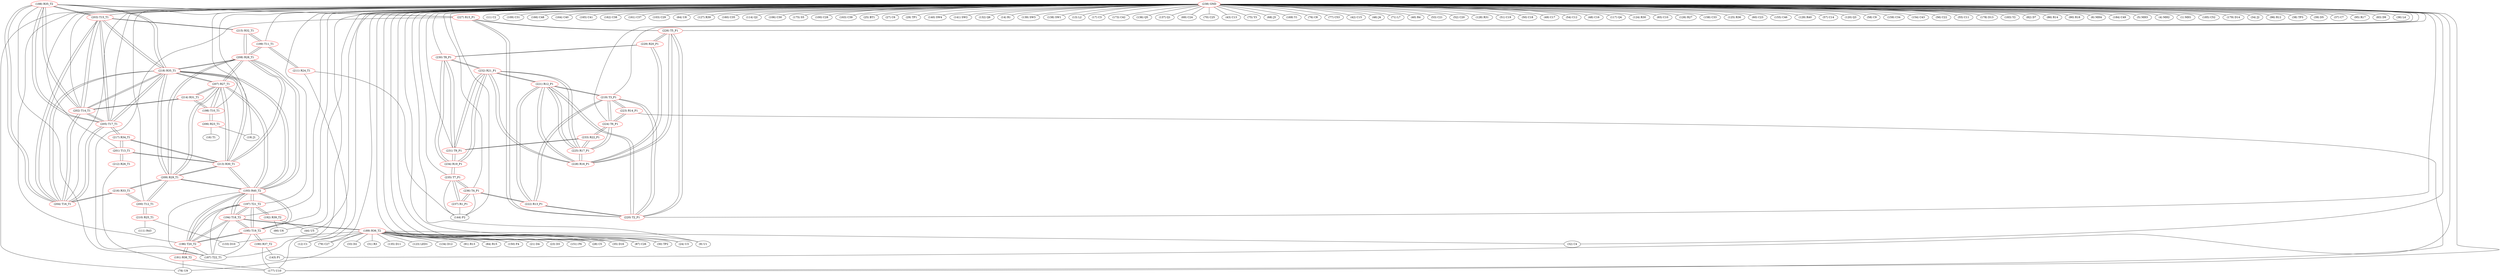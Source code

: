 graph {
	188 [label="(188) R35_T2" color=red]
	203 [label="(203) T15_T1"]
	204 [label="(204) T16_T1"]
	202 [label="(202) T14_T1"]
	205 [label="(205) T17_T1"]
	218 [label="(218) R35_T1"]
	227 [label="(227) R15_P1"]
	187 [label="(187) T22_T1"]
	189 [label="(189) R36_T2" color=red]
	9 [label="(9) U1"]
	133 [label="(133) D10"]
	151 [label="(151) F6"]
	33 [label="(33) D2"]
	32 [label="(32) C4"]
	31 [label="(31) R3"]
	135 [label="(135) D11"]
	123 [label="(123) LED1"]
	134 [label="(134) D12"]
	91 [label="(91) R13"]
	12 [label="(12) C1"]
	78 [label="(78) U9"]
	79 [label="(79) C27"]
	28 [label="(28) C5"]
	84 [label="(84) R15"]
	35 [label="(35) D16"]
	87 [label="(87) C26"]
	150 [label="(150) F4"]
	21 [label="(21) D4"]
	30 [label="(30) TP2"]
	24 [label="(24) U3"]
	23 [label="(23) D3"]
	194 [label="(194) T18_T2"]
	190 [label="(190) R37_T2" color=red]
	177 [label="(177) U10"]
	143 [label="(143) P1"]
	195 [label="(195) T19_T2"]
	191 [label="(191) R38_T2" color=red]
	177 [label="(177) U10"]
	78 [label="(78) U9"]
	196 [label="(196) T20_T2"]
	192 [label="(192) R39_T2" color=red]
	66 [label="(66) U6"]
	44 [label="(44) U5"]
	197 [label="(197) T21_T2"]
	193 [label="(193) R40_T2" color=red]
	195 [label="(195) T19_T2"]
	196 [label="(196) T20_T2"]
	197 [label="(197) T21_T2"]
	187 [label="(187) T22_T1"]
	194 [label="(194) T18_T2"]
	209 [label="(209) R29_T1"]
	208 [label="(208) R28_T1"]
	213 [label="(213) R30_T1"]
	207 [label="(207) R27_T1"]
	218 [label="(218) R35_T1"]
	194 [label="(194) T18_T2" color=red]
	195 [label="(195) T19_T2"]
	196 [label="(196) T20_T2"]
	197 [label="(197) T21_T2"]
	187 [label="(187) T22_T1"]
	193 [label="(193) R40_T2"]
	189 [label="(189) R36_T2"]
	195 [label="(195) T19_T2" color=red]
	196 [label="(196) T20_T2"]
	197 [label="(197) T21_T2"]
	187 [label="(187) T22_T1"]
	194 [label="(194) T18_T2"]
	193 [label="(193) R40_T2"]
	190 [label="(190) R37_T2"]
	196 [label="(196) T20_T2" color=red]
	195 [label="(195) T19_T2"]
	197 [label="(197) T21_T2"]
	187 [label="(187) T22_T1"]
	194 [label="(194) T18_T2"]
	193 [label="(193) R40_T2"]
	191 [label="(191) R38_T2"]
	197 [label="(197) T21_T2" color=red]
	195 [label="(195) T19_T2"]
	196 [label="(196) T20_T2"]
	187 [label="(187) T22_T1"]
	194 [label="(194) T18_T2"]
	193 [label="(193) R40_T2"]
	192 [label="(192) R39_T2"]
	198 [label="(198) T10_T1" color=red]
	206 [label="(206) R23_T1"]
	207 [label="(207) R27_T1"]
	214 [label="(214) R31_T1"]
	199 [label="(199) T11_T1" color=red]
	211 [label="(211) R24_T1"]
	215 [label="(215) R32_T1"]
	208 [label="(208) R28_T1"]
	200 [label="(200) T12_T1" color=red]
	216 [label="(216) R33_T1"]
	209 [label="(209) R29_T1"]
	210 [label="(210) R25_T1"]
	201 [label="(201) T13_T1" color=red]
	213 [label="(213) R30_T1"]
	217 [label="(217) R34_T1"]
	212 [label="(212) R26_T1"]
	202 [label="(202) T14_T1" color=red]
	203 [label="(203) T15_T1"]
	204 [label="(204) T16_T1"]
	205 [label="(205) T17_T1"]
	188 [label="(188) R35_T2"]
	218 [label="(218) R35_T1"]
	214 [label="(214) R31_T1"]
	203 [label="(203) T15_T1" color=red]
	204 [label="(204) T16_T1"]
	202 [label="(202) T14_T1"]
	205 [label="(205) T17_T1"]
	188 [label="(188) R35_T2"]
	218 [label="(218) R35_T1"]
	215 [label="(215) R32_T1"]
	204 [label="(204) T16_T1" color=red]
	203 [label="(203) T15_T1"]
	202 [label="(202) T14_T1"]
	205 [label="(205) T17_T1"]
	188 [label="(188) R35_T2"]
	218 [label="(218) R35_T1"]
	216 [label="(216) R33_T1"]
	205 [label="(205) T17_T1" color=red]
	203 [label="(203) T15_T1"]
	204 [label="(204) T16_T1"]
	202 [label="(202) T14_T1"]
	188 [label="(188) R35_T2"]
	218 [label="(218) R35_T1"]
	217 [label="(217) R34_T1"]
	206 [label="(206) R23_T1" color=red]
	19 [label="(19) J1"]
	16 [label="(16) T1"]
	198 [label="(198) T10_T1"]
	207 [label="(207) R27_T1" color=red]
	193 [label="(193) R40_T2"]
	209 [label="(209) R29_T1"]
	208 [label="(208) R28_T1"]
	213 [label="(213) R30_T1"]
	218 [label="(218) R35_T1"]
	198 [label="(198) T10_T1"]
	214 [label="(214) R31_T1"]
	208 [label="(208) R28_T1" color=red]
	193 [label="(193) R40_T2"]
	209 [label="(209) R29_T1"]
	213 [label="(213) R30_T1"]
	207 [label="(207) R27_T1"]
	218 [label="(218) R35_T1"]
	215 [label="(215) R32_T1"]
	199 [label="(199) T11_T1"]
	209 [label="(209) R29_T1" color=red]
	193 [label="(193) R40_T2"]
	208 [label="(208) R28_T1"]
	213 [label="(213) R30_T1"]
	207 [label="(207) R27_T1"]
	218 [label="(218) R35_T1"]
	216 [label="(216) R33_T1"]
	200 [label="(200) T12_T1"]
	210 [label="(210) R25_T1" color=red]
	133 [label="(133) D10"]
	111 [label="(111) R43"]
	200 [label="(200) T12_T1"]
	211 [label="(211) R24_T1" color=red]
	177 [label="(177) U10"]
	144 [label="(144) P2"]
	199 [label="(199) T11_T1"]
	212 [label="(212) R26_T1" color=red]
	177 [label="(177) U10"]
	201 [label="(201) T13_T1"]
	213 [label="(213) R30_T1" color=red]
	193 [label="(193) R40_T2"]
	209 [label="(209) R29_T1"]
	208 [label="(208) R28_T1"]
	207 [label="(207) R27_T1"]
	218 [label="(218) R35_T1"]
	217 [label="(217) R34_T1"]
	201 [label="(201) T13_T1"]
	214 [label="(214) R31_T1" color=red]
	207 [label="(207) R27_T1"]
	198 [label="(198) T10_T1"]
	202 [label="(202) T14_T1"]
	215 [label="(215) R32_T1" color=red]
	203 [label="(203) T15_T1"]
	199 [label="(199) T11_T1"]
	208 [label="(208) R28_T1"]
	216 [label="(216) R33_T1" color=red]
	204 [label="(204) T16_T1"]
	200 [label="(200) T12_T1"]
	209 [label="(209) R29_T1"]
	217 [label="(217) R34_T1" color=red]
	205 [label="(205) T17_T1"]
	213 [label="(213) R30_T1"]
	201 [label="(201) T13_T1"]
	218 [label="(218) R35_T1" color=red]
	203 [label="(203) T15_T1"]
	204 [label="(204) T16_T1"]
	202 [label="(202) T14_T1"]
	205 [label="(205) T17_T1"]
	188 [label="(188) R35_T2"]
	193 [label="(193) R40_T2"]
	209 [label="(209) R29_T1"]
	208 [label="(208) R28_T1"]
	213 [label="(213) R30_T1"]
	207 [label="(207) R27_T1"]
	219 [label="(219) T3_P1" color=red]
	223 [label="(223) R14_P1"]
	224 [label="(224) T6_P1"]
	222 [label="(222) R13_P1"]
	221 [label="(221) R12_P1"]
	220 [label="(220) T2_P1"]
	220 [label="(220) T2_P1" color=red]
	222 [label="(222) R13_P1"]
	219 [label="(219) T3_P1"]
	221 [label="(221) R12_P1"]
	226 [label="(226) T5_P1"]
	227 [label="(227) R15_P1"]
	221 [label="(221) R12_P1" color=red]
	232 [label="(232) R21_P1"]
	228 [label="(228) R16_P1"]
	225 [label="(225) R17_P1"]
	222 [label="(222) R13_P1"]
	219 [label="(219) T3_P1"]
	220 [label="(220) T2_P1"]
	222 [label="(222) R13_P1" color=red]
	236 [label="(236) T4_P1"]
	219 [label="(219) T3_P1"]
	221 [label="(221) R12_P1"]
	220 [label="(220) T2_P1"]
	223 [label="(223) R14_P1" color=red]
	177 [label="(177) U10"]
	219 [label="(219) T3_P1"]
	224 [label="(224) T6_P1"]
	224 [label="(224) T6_P1" color=red]
	223 [label="(223) R14_P1"]
	219 [label="(219) T3_P1"]
	233 [label="(233) R22_P1"]
	225 [label="(225) R17_P1"]
	225 [label="(225) R17_P1" color=red]
	232 [label="(232) R21_P1"]
	228 [label="(228) R16_P1"]
	221 [label="(221) R12_P1"]
	233 [label="(233) R22_P1"]
	224 [label="(224) T6_P1"]
	226 [label="(226) T5_P1" color=red]
	220 [label="(220) T2_P1"]
	227 [label="(227) R15_P1"]
	228 [label="(228) R16_P1"]
	229 [label="(229) R20_P1"]
	227 [label="(227) R15_P1" color=red]
	187 [label="(187) T22_T1"]
	188 [label="(188) R35_T2"]
	220 [label="(220) T2_P1"]
	226 [label="(226) T5_P1"]
	228 [label="(228) R16_P1" color=red]
	232 [label="(232) R21_P1"]
	221 [label="(221) R12_P1"]
	225 [label="(225) R17_P1"]
	226 [label="(226) T5_P1"]
	229 [label="(229) R20_P1"]
	229 [label="(229) R20_P1" color=red]
	230 [label="(230) T8_P1"]
	228 [label="(228) R16_P1"]
	226 [label="(226) T5_P1"]
	230 [label="(230) T8_P1" color=red]
	231 [label="(231) T9_P1"]
	232 [label="(232) R21_P1"]
	234 [label="(234) R19_P1"]
	229 [label="(229) R20_P1"]
	231 [label="(231) T9_P1" color=red]
	233 [label="(233) R22_P1"]
	232 [label="(232) R21_P1"]
	230 [label="(230) T8_P1"]
	234 [label="(234) R19_P1"]
	232 [label="(232) R21_P1" color=red]
	228 [label="(228) R16_P1"]
	221 [label="(221) R12_P1"]
	225 [label="(225) R17_P1"]
	231 [label="(231) T9_P1"]
	230 [label="(230) T8_P1"]
	234 [label="(234) R19_P1"]
	233 [label="(233) R22_P1" color=red]
	231 [label="(231) T9_P1"]
	224 [label="(224) T6_P1"]
	225 [label="(225) R17_P1"]
	234 [label="(234) R19_P1" color=red]
	231 [label="(231) T9_P1"]
	232 [label="(232) R21_P1"]
	230 [label="(230) T8_P1"]
	235 [label="(235) T7_P1"]
	235 [label="(235) T7_P1" color=red]
	237 [label="(237) R1_P1"]
	236 [label="(236) T4_P1"]
	144 [label="(144) P2"]
	234 [label="(234) R19_P1"]
	236 [label="(236) T4_P1" color=red]
	222 [label="(222) R13_P1"]
	237 [label="(237) R1_P1"]
	235 [label="(235) T7_P1"]
	144 [label="(144) P2"]
	237 [label="(237) R1_P1" color=red]
	236 [label="(236) T4_P1"]
	235 [label="(235) T7_P1"]
	144 [label="(144) P2"]
	238 [label="(238) GND" color=red]
	11 [label="(11) C2"]
	109 [label="(109) C31"]
	166 [label="(166) C48"]
	164 [label="(164) C40"]
	165 [label="(165) C41"]
	162 [label="(162) C38"]
	161 [label="(161) C37"]
	103 [label="(103) C29"]
	64 [label="(64) U8"]
	127 [label="(127) R39"]
	160 [label="(160) C35"]
	114 [label="(114) Q2"]
	106 [label="(106) C30"]
	175 [label="(175) S5"]
	100 [label="(100) C28"]
	163 [label="(163) C39"]
	25 [label="(25) BT1"]
	24 [label="(24) U3"]
	27 [label="(27) C6"]
	177 [label="(177) U10"]
	30 [label="(30) TP2"]
	28 [label="(28) C5"]
	29 [label="(29) TP1"]
	144 [label="(144) P2"]
	140 [label="(140) SW4"]
	141 [label="(141) SW2"]
	132 [label="(132) Q6"]
	9 [label="(9) U1"]
	14 [label="(14) R1"]
	139 [label="(139) SW3"]
	138 [label="(138) SW1"]
	13 [label="(13) L2"]
	12 [label="(12) C1"]
	17 [label="(17) C3"]
	173 [label="(173) C42"]
	136 [label="(136) Q5"]
	137 [label="(137) Q1"]
	19 [label="(19) J1"]
	69 [label="(69) C24"]
	70 [label="(70) C25"]
	44 [label="(44) U5"]
	43 [label="(43) C13"]
	75 [label="(75) Y3"]
	68 [label="(68) J3"]
	169 [label="(169) Y1"]
	76 [label="(76) C8"]
	77 [label="(77) C53"]
	42 [label="(42) C15"]
	46 [label="(46) J4"]
	71 [label="(71) L7"]
	40 [label="(40) R4"]
	66 [label="(66) U6"]
	53 [label="(53) C21"]
	52 [label="(52) C20"]
	128 [label="(128) R31"]
	51 [label="(51) C19"]
	50 [label="(50) C18"]
	49 [label="(49) C17"]
	54 [label="(54) C12"]
	48 [label="(48) C16"]
	117 [label="(117) Q4"]
	124 [label="(124) R30"]
	65 [label="(65) C10"]
	126 [label="(126) R27"]
	158 [label="(158) C33"]
	125 [label="(125) R36"]
	60 [label="(60) C23"]
	155 [label="(155) C46"]
	129 [label="(129) R40"]
	57 [label="(57) C14"]
	120 [label="(120) Q3"]
	58 [label="(58) C9"]
	159 [label="(159) C34"]
	154 [label="(154) C43"]
	56 [label="(56) C22"]
	55 [label="(55) C11"]
	143 [label="(143) P1"]
	178 [label="(178) D13"]
	183 [label="(183) Y2"]
	78 [label="(78) U9"]
	79 [label="(79) C27"]
	82 [label="(82) D7"]
	86 [label="(86) R14"]
	87 [label="(87) C26"]
	90 [label="(90) R18"]
	6 [label="(6) MH4"]
	184 [label="(184) C49"]
	5 [label="(5) MH3"]
	4 [label="(4) MH2"]
	1 [label="(1) MH1"]
	185 [label="(185) C52"]
	179 [label="(179) D14"]
	35 [label="(35) D16"]
	34 [label="(34) J2"]
	96 [label="(96) R12"]
	32 [label="(32) C4"]
	38 [label="(38) TP3"]
	39 [label="(39) D5"]
	37 [label="(37) C7"]
	95 [label="(95) R17"]
	83 [label="(83) D9"]
	36 [label="(36) L4"]
	201 [label="(201) T13_T1"]
	194 [label="(194) T18_T2"]
	195 [label="(195) T19_T2"]
	200 [label="(200) T12_T1"]
	203 [label="(203) T15_T1"]
	202 [label="(202) T14_T1"]
	196 [label="(196) T20_T2"]
	197 [label="(197) T21_T2"]
	199 [label="(199) T11_T1"]
	198 [label="(198) T10_T1"]
	187 [label="(187) T22_T1"]
	204 [label="(204) T16_T1"]
	205 [label="(205) T17_T1"]
	219 [label="(219) T3_P1"]
	236 [label="(236) T4_P1"]
	235 [label="(235) T7_P1"]
	226 [label="(226) T5_P1"]
	231 [label="(231) T9_P1"]
	230 [label="(230) T8_P1"]
	224 [label="(224) T6_P1"]
	220 [label="(220) T2_P1"]
	188 -- 203
	188 -- 204
	188 -- 202
	188 -- 205
	188 -- 218
	188 -- 227
	188 -- 187
	189 -- 9
	189 -- 133
	189 -- 151
	189 -- 33
	189 -- 32
	189 -- 31
	189 -- 135
	189 -- 123
	189 -- 134
	189 -- 91
	189 -- 12
	189 -- 78
	189 -- 79
	189 -- 28
	189 -- 84
	189 -- 35
	189 -- 87
	189 -- 150
	189 -- 21
	189 -- 30
	189 -- 24
	189 -- 23
	189 -- 194
	190 -- 177
	190 -- 143
	190 -- 195
	191 -- 177
	191 -- 78
	191 -- 196
	192 -- 66
	192 -- 44
	192 -- 197
	193 -- 195
	193 -- 196
	193 -- 197
	193 -- 187
	193 -- 194
	193 -- 209
	193 -- 208
	193 -- 213
	193 -- 207
	193 -- 218
	194 -- 195
	194 -- 196
	194 -- 197
	194 -- 187
	194 -- 193
	194 -- 189
	195 -- 196
	195 -- 197
	195 -- 187
	195 -- 194
	195 -- 193
	195 -- 190
	196 -- 195
	196 -- 197
	196 -- 187
	196 -- 194
	196 -- 193
	196 -- 191
	197 -- 195
	197 -- 196
	197 -- 187
	197 -- 194
	197 -- 193
	197 -- 192
	198 -- 206
	198 -- 207
	198 -- 214
	199 -- 211
	199 -- 215
	199 -- 208
	200 -- 216
	200 -- 209
	200 -- 210
	201 -- 213
	201 -- 217
	201 -- 212
	202 -- 203
	202 -- 204
	202 -- 205
	202 -- 188
	202 -- 218
	202 -- 214
	203 -- 204
	203 -- 202
	203 -- 205
	203 -- 188
	203 -- 218
	203 -- 215
	204 -- 203
	204 -- 202
	204 -- 205
	204 -- 188
	204 -- 218
	204 -- 216
	205 -- 203
	205 -- 204
	205 -- 202
	205 -- 188
	205 -- 218
	205 -- 217
	206 -- 19
	206 -- 16
	206 -- 198
	207 -- 193
	207 -- 209
	207 -- 208
	207 -- 213
	207 -- 218
	207 -- 198
	207 -- 214
	208 -- 193
	208 -- 209
	208 -- 213
	208 -- 207
	208 -- 218
	208 -- 215
	208 -- 199
	209 -- 193
	209 -- 208
	209 -- 213
	209 -- 207
	209 -- 218
	209 -- 216
	209 -- 200
	210 -- 133
	210 -- 111
	210 -- 200
	211 -- 177
	211 -- 144
	211 -- 199
	212 -- 177
	212 -- 201
	213 -- 193
	213 -- 209
	213 -- 208
	213 -- 207
	213 -- 218
	213 -- 217
	213 -- 201
	214 -- 207
	214 -- 198
	214 -- 202
	215 -- 203
	215 -- 199
	215 -- 208
	216 -- 204
	216 -- 200
	216 -- 209
	217 -- 205
	217 -- 213
	217 -- 201
	218 -- 203
	218 -- 204
	218 -- 202
	218 -- 205
	218 -- 188
	218 -- 193
	218 -- 209
	218 -- 208
	218 -- 213
	218 -- 207
	219 -- 223
	219 -- 224
	219 -- 222
	219 -- 221
	219 -- 220
	220 -- 222
	220 -- 219
	220 -- 221
	220 -- 226
	220 -- 227
	221 -- 232
	221 -- 228
	221 -- 225
	221 -- 222
	221 -- 219
	221 -- 220
	222 -- 236
	222 -- 219
	222 -- 221
	222 -- 220
	223 -- 177
	223 -- 219
	223 -- 224
	224 -- 223
	224 -- 219
	224 -- 233
	224 -- 225
	225 -- 232
	225 -- 228
	225 -- 221
	225 -- 233
	225 -- 224
	226 -- 220
	226 -- 227
	226 -- 228
	226 -- 229
	227 -- 187
	227 -- 188
	227 -- 220
	227 -- 226
	228 -- 232
	228 -- 221
	228 -- 225
	228 -- 226
	228 -- 229
	229 -- 230
	229 -- 228
	229 -- 226
	230 -- 231
	230 -- 232
	230 -- 234
	230 -- 229
	231 -- 233
	231 -- 232
	231 -- 230
	231 -- 234
	232 -- 228
	232 -- 221
	232 -- 225
	232 -- 231
	232 -- 230
	232 -- 234
	233 -- 231
	233 -- 224
	233 -- 225
	234 -- 231
	234 -- 232
	234 -- 230
	234 -- 235
	235 -- 237
	235 -- 236
	235 -- 144
	235 -- 234
	236 -- 222
	236 -- 237
	236 -- 235
	236 -- 144
	237 -- 236
	237 -- 235
	237 -- 144
	238 -- 11
	238 -- 109
	238 -- 166
	238 -- 164
	238 -- 165
	238 -- 162
	238 -- 161
	238 -- 103
	238 -- 64
	238 -- 127
	238 -- 160
	238 -- 114
	238 -- 106
	238 -- 175
	238 -- 100
	238 -- 163
	238 -- 25
	238 -- 24
	238 -- 27
	238 -- 177
	238 -- 30
	238 -- 28
	238 -- 29
	238 -- 144
	238 -- 140
	238 -- 141
	238 -- 132
	238 -- 9
	238 -- 14
	238 -- 139
	238 -- 138
	238 -- 13
	238 -- 12
	238 -- 17
	238 -- 173
	238 -- 136
	238 -- 137
	238 -- 19
	238 -- 69
	238 -- 70
	238 -- 44
	238 -- 43
	238 -- 75
	238 -- 68
	238 -- 169
	238 -- 76
	238 -- 77
	238 -- 42
	238 -- 46
	238 -- 71
	238 -- 40
	238 -- 66
	238 -- 53
	238 -- 52
	238 -- 128
	238 -- 51
	238 -- 50
	238 -- 49
	238 -- 54
	238 -- 48
	238 -- 117
	238 -- 124
	238 -- 65
	238 -- 126
	238 -- 158
	238 -- 125
	238 -- 60
	238 -- 155
	238 -- 129
	238 -- 57
	238 -- 120
	238 -- 58
	238 -- 159
	238 -- 154
	238 -- 56
	238 -- 55
	238 -- 143
	238 -- 178
	238 -- 183
	238 -- 78
	238 -- 79
	238 -- 82
	238 -- 86
	238 -- 87
	238 -- 90
	238 -- 6
	238 -- 184
	238 -- 5
	238 -- 4
	238 -- 1
	238 -- 185
	238 -- 179
	238 -- 35
	238 -- 34
	238 -- 96
	238 -- 32
	238 -- 38
	238 -- 39
	238 -- 37
	238 -- 95
	238 -- 83
	238 -- 36
	238 -- 201
	238 -- 194
	238 -- 195
	238 -- 200
	238 -- 203
	238 -- 202
	238 -- 196
	238 -- 197
	238 -- 199
	238 -- 198
	238 -- 187
	238 -- 204
	238 -- 205
	238 -- 219
	238 -- 236
	238 -- 235
	238 -- 226
	238 -- 231
	238 -- 230
	238 -- 224
	238 -- 220
}